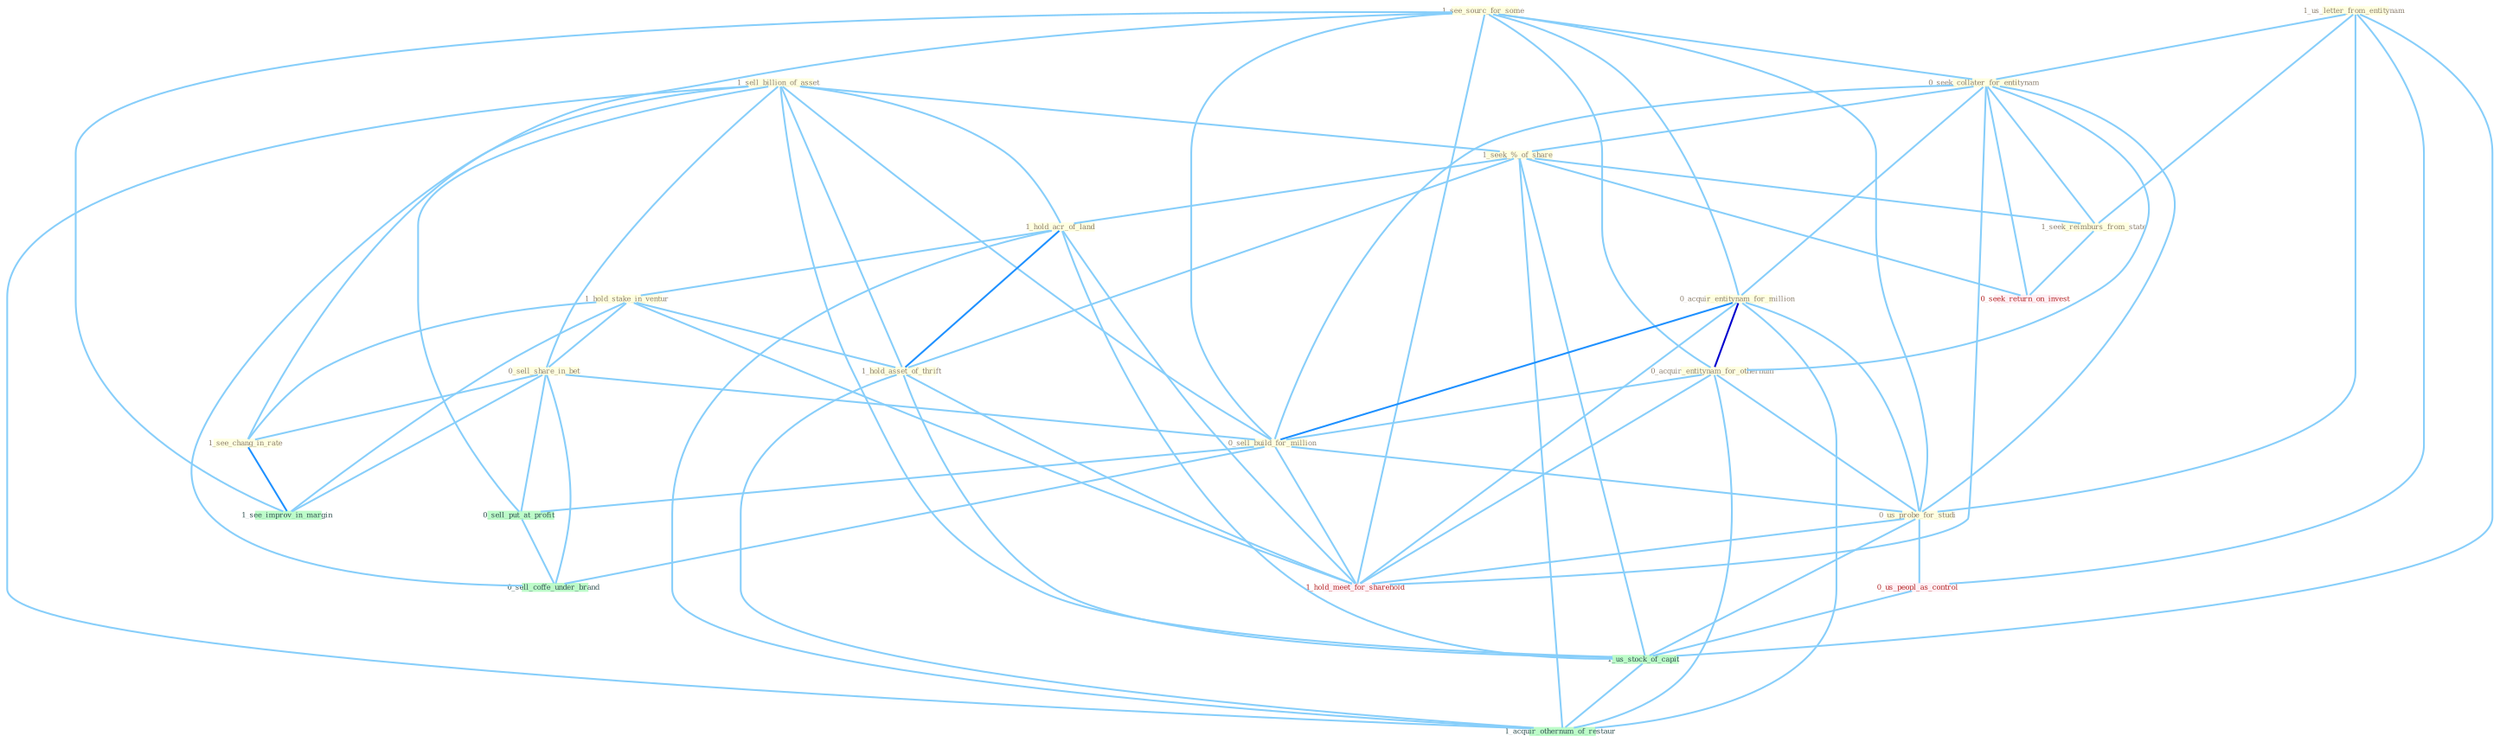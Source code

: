 Graph G{ 
    node
    [shape=polygon,style=filled,width=.5,height=.06,color="#BDFCC9",fixedsize=true,fontsize=4,
    fontcolor="#2f4f4f"];
    {node
    [color="#ffffe0", fontcolor="#8b7d6b"] "1_see_sourc_for_some " "1_us_letter_from_entitynam " "0_seek_collater_for_entitynam " "1_sell_billion_of_asset " "1_seek_%_of_share " "1_hold_acr_of_land " "1_hold_stake_in_ventur " "0_sell_share_in_bet " "0_acquir_entitynam_for_million " "1_seek_reimburs_from_state " "0_acquir_entitynam_for_othernum " "1_see_chang_in_rate " "1_hold_asset_of_thrift " "0_sell_build_for_million " "0_us_probe_for_studi "}
{node [color="#fff0f5", fontcolor="#b22222"] "0_us_peopl_as_control " "0_seek_return_on_invest " "1_hold_meet_for_sharehold "}
edge [color="#B0E2FF"];

	"1_see_sourc_for_some " -- "0_seek_collater_for_entitynam " [w="1", color="#87cefa" ];
	"1_see_sourc_for_some " -- "0_acquir_entitynam_for_million " [w="1", color="#87cefa" ];
	"1_see_sourc_for_some " -- "0_acquir_entitynam_for_othernum " [w="1", color="#87cefa" ];
	"1_see_sourc_for_some " -- "1_see_chang_in_rate " [w="1", color="#87cefa" ];
	"1_see_sourc_for_some " -- "0_sell_build_for_million " [w="1", color="#87cefa" ];
	"1_see_sourc_for_some " -- "0_us_probe_for_studi " [w="1", color="#87cefa" ];
	"1_see_sourc_for_some " -- "1_see_improv_in_margin " [w="1", color="#87cefa" ];
	"1_see_sourc_for_some " -- "1_hold_meet_for_sharehold " [w="1", color="#87cefa" ];
	"1_us_letter_from_entitynam " -- "0_seek_collater_for_entitynam " [w="1", color="#87cefa" ];
	"1_us_letter_from_entitynam " -- "1_seek_reimburs_from_state " [w="1", color="#87cefa" ];
	"1_us_letter_from_entitynam " -- "0_us_probe_for_studi " [w="1", color="#87cefa" ];
	"1_us_letter_from_entitynam " -- "0_us_peopl_as_control " [w="1", color="#87cefa" ];
	"1_us_letter_from_entitynam " -- "1_us_stock_of_capit " [w="1", color="#87cefa" ];
	"0_seek_collater_for_entitynam " -- "1_seek_%_of_share " [w="1", color="#87cefa" ];
	"0_seek_collater_for_entitynam " -- "0_acquir_entitynam_for_million " [w="1", color="#87cefa" ];
	"0_seek_collater_for_entitynam " -- "1_seek_reimburs_from_state " [w="1", color="#87cefa" ];
	"0_seek_collater_for_entitynam " -- "0_acquir_entitynam_for_othernum " [w="1", color="#87cefa" ];
	"0_seek_collater_for_entitynam " -- "0_sell_build_for_million " [w="1", color="#87cefa" ];
	"0_seek_collater_for_entitynam " -- "0_us_probe_for_studi " [w="1", color="#87cefa" ];
	"0_seek_collater_for_entitynam " -- "0_seek_return_on_invest " [w="1", color="#87cefa" ];
	"0_seek_collater_for_entitynam " -- "1_hold_meet_for_sharehold " [w="1", color="#87cefa" ];
	"1_sell_billion_of_asset " -- "1_seek_%_of_share " [w="1", color="#87cefa" ];
	"1_sell_billion_of_asset " -- "1_hold_acr_of_land " [w="1", color="#87cefa" ];
	"1_sell_billion_of_asset " -- "0_sell_share_in_bet " [w="1", color="#87cefa" ];
	"1_sell_billion_of_asset " -- "1_hold_asset_of_thrift " [w="1", color="#87cefa" ];
	"1_sell_billion_of_asset " -- "0_sell_build_for_million " [w="1", color="#87cefa" ];
	"1_sell_billion_of_asset " -- "0_sell_put_at_profit " [w="1", color="#87cefa" ];
	"1_sell_billion_of_asset " -- "1_us_stock_of_capit " [w="1", color="#87cefa" ];
	"1_sell_billion_of_asset " -- "0_sell_coffe_under_brand " [w="1", color="#87cefa" ];
	"1_sell_billion_of_asset " -- "1_acquir_othernum_of_restaur " [w="1", color="#87cefa" ];
	"1_seek_%_of_share " -- "1_hold_acr_of_land " [w="1", color="#87cefa" ];
	"1_seek_%_of_share " -- "1_seek_reimburs_from_state " [w="1", color="#87cefa" ];
	"1_seek_%_of_share " -- "1_hold_asset_of_thrift " [w="1", color="#87cefa" ];
	"1_seek_%_of_share " -- "0_seek_return_on_invest " [w="1", color="#87cefa" ];
	"1_seek_%_of_share " -- "1_us_stock_of_capit " [w="1", color="#87cefa" ];
	"1_seek_%_of_share " -- "1_acquir_othernum_of_restaur " [w="1", color="#87cefa" ];
	"1_hold_acr_of_land " -- "1_hold_stake_in_ventur " [w="1", color="#87cefa" ];
	"1_hold_acr_of_land " -- "1_hold_asset_of_thrift " [w="2", color="#1e90ff" , len=0.8];
	"1_hold_acr_of_land " -- "1_us_stock_of_capit " [w="1", color="#87cefa" ];
	"1_hold_acr_of_land " -- "1_hold_meet_for_sharehold " [w="1", color="#87cefa" ];
	"1_hold_acr_of_land " -- "1_acquir_othernum_of_restaur " [w="1", color="#87cefa" ];
	"1_hold_stake_in_ventur " -- "0_sell_share_in_bet " [w="1", color="#87cefa" ];
	"1_hold_stake_in_ventur " -- "1_see_chang_in_rate " [w="1", color="#87cefa" ];
	"1_hold_stake_in_ventur " -- "1_hold_asset_of_thrift " [w="1", color="#87cefa" ];
	"1_hold_stake_in_ventur " -- "1_see_improv_in_margin " [w="1", color="#87cefa" ];
	"1_hold_stake_in_ventur " -- "1_hold_meet_for_sharehold " [w="1", color="#87cefa" ];
	"0_sell_share_in_bet " -- "1_see_chang_in_rate " [w="1", color="#87cefa" ];
	"0_sell_share_in_bet " -- "0_sell_build_for_million " [w="1", color="#87cefa" ];
	"0_sell_share_in_bet " -- "0_sell_put_at_profit " [w="1", color="#87cefa" ];
	"0_sell_share_in_bet " -- "1_see_improv_in_margin " [w="1", color="#87cefa" ];
	"0_sell_share_in_bet " -- "0_sell_coffe_under_brand " [w="1", color="#87cefa" ];
	"0_acquir_entitynam_for_million " -- "0_acquir_entitynam_for_othernum " [w="3", color="#0000cd" , len=0.6];
	"0_acquir_entitynam_for_million " -- "0_sell_build_for_million " [w="2", color="#1e90ff" , len=0.8];
	"0_acquir_entitynam_for_million " -- "0_us_probe_for_studi " [w="1", color="#87cefa" ];
	"0_acquir_entitynam_for_million " -- "1_hold_meet_for_sharehold " [w="1", color="#87cefa" ];
	"0_acquir_entitynam_for_million " -- "1_acquir_othernum_of_restaur " [w="1", color="#87cefa" ];
	"1_seek_reimburs_from_state " -- "0_seek_return_on_invest " [w="1", color="#87cefa" ];
	"0_acquir_entitynam_for_othernum " -- "0_sell_build_for_million " [w="1", color="#87cefa" ];
	"0_acquir_entitynam_for_othernum " -- "0_us_probe_for_studi " [w="1", color="#87cefa" ];
	"0_acquir_entitynam_for_othernum " -- "1_hold_meet_for_sharehold " [w="1", color="#87cefa" ];
	"0_acquir_entitynam_for_othernum " -- "1_acquir_othernum_of_restaur " [w="1", color="#87cefa" ];
	"1_see_chang_in_rate " -- "1_see_improv_in_margin " [w="2", color="#1e90ff" , len=0.8];
	"1_hold_asset_of_thrift " -- "1_us_stock_of_capit " [w="1", color="#87cefa" ];
	"1_hold_asset_of_thrift " -- "1_hold_meet_for_sharehold " [w="1", color="#87cefa" ];
	"1_hold_asset_of_thrift " -- "1_acquir_othernum_of_restaur " [w="1", color="#87cefa" ];
	"0_sell_build_for_million " -- "0_us_probe_for_studi " [w="1", color="#87cefa" ];
	"0_sell_build_for_million " -- "0_sell_put_at_profit " [w="1", color="#87cefa" ];
	"0_sell_build_for_million " -- "0_sell_coffe_under_brand " [w="1", color="#87cefa" ];
	"0_sell_build_for_million " -- "1_hold_meet_for_sharehold " [w="1", color="#87cefa" ];
	"0_us_probe_for_studi " -- "0_us_peopl_as_control " [w="1", color="#87cefa" ];
	"0_us_probe_for_studi " -- "1_us_stock_of_capit " [w="1", color="#87cefa" ];
	"0_us_probe_for_studi " -- "1_hold_meet_for_sharehold " [w="1", color="#87cefa" ];
	"0_us_peopl_as_control " -- "1_us_stock_of_capit " [w="1", color="#87cefa" ];
	"0_sell_put_at_profit " -- "0_sell_coffe_under_brand " [w="1", color="#87cefa" ];
	"1_us_stock_of_capit " -- "1_acquir_othernum_of_restaur " [w="1", color="#87cefa" ];
}